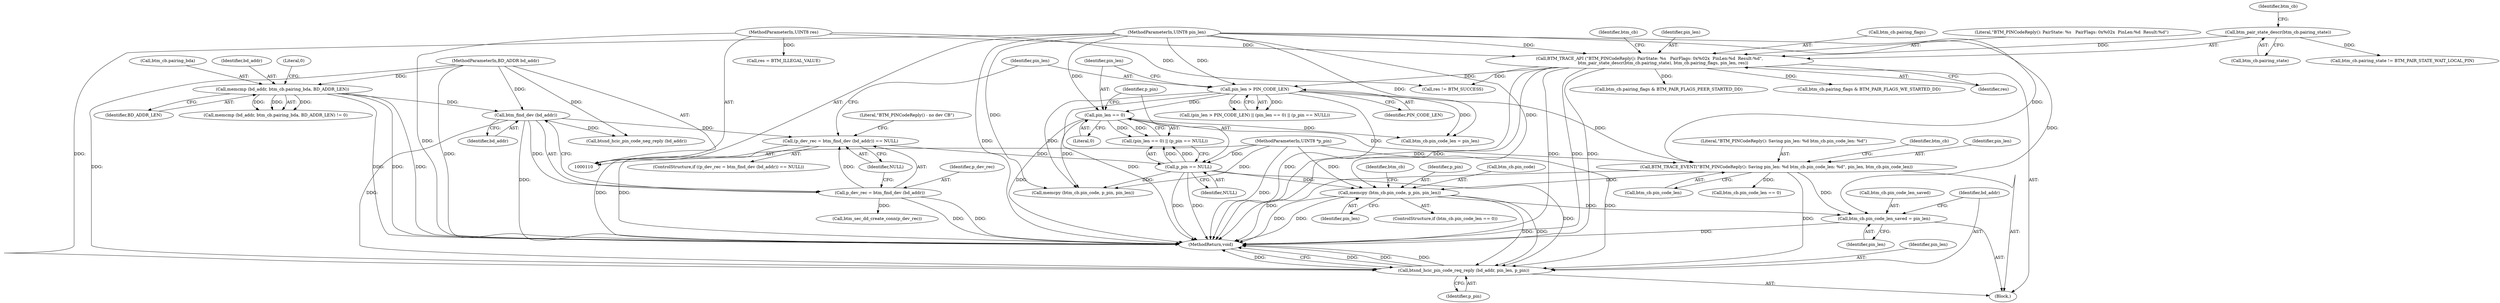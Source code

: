 digraph "0_Android_c677ee92595335233eb0e7b59809a1a94e7a678a@API" {
"1000359" [label="(Call,memcpy (btm_cb.pin_code, p_pin, pin_len))"];
"1000175" [label="(Call,p_pin == NULL)"];
"1000114" [label="(MethodParameterIn,UINT8 *p_pin)"];
"1000156" [label="(Call,(p_dev_rec = btm_find_dev (bd_addr)) == NULL)"];
"1000157" [label="(Call,p_dev_rec = btm_find_dev (bd_addr))"];
"1000159" [label="(Call,btm_find_dev (bd_addr))"];
"1000144" [label="(Call,memcmp (bd_addr, btm_cb.pairing_bda, BD_ADDR_LEN))"];
"1000111" [label="(MethodParameterIn,BD_ADDR bd_addr)"];
"1000347" [label="(Call,BTM_TRACE_EVENT(\"BTM_PINCodeReply(): Saving pin_len: %d btm_cb.pin_code_len: %d\", pin_len, btm_cb.pin_code_len))"];
"1000168" [label="(Call,pin_len > PIN_CODE_LEN)"];
"1000118" [label="(Call,BTM_TRACE_API (\"BTM_PINCodeReply(): PairState: %s   PairFlags: 0x%02x  PinLen:%d  Result:%d\",\n                    btm_pair_state_descr(btm_cb.pairing_state), btm_cb.pairing_flags, pin_len, res))"];
"1000120" [label="(Call,btm_pair_state_descr(btm_cb.pairing_state))"];
"1000113" [label="(MethodParameterIn,UINT8 pin_len)"];
"1000112" [label="(MethodParameterIn,UINT8 res)"];
"1000172" [label="(Call,pin_len == 0)"];
"1000365" [label="(Call,btm_cb.pin_code_len_saved = pin_len)"];
"1000370" [label="(Call,btsnd_hcic_pin_code_req_reply (bd_addr, pin_len, p_pin))"];
"1000369" [label="(Identifier,pin_len)"];
"1000157" [label="(Call,p_dev_rec = btm_find_dev (bd_addr))"];
"1000114" [label="(MethodParameterIn,UINT8 *p_pin)"];
"1000169" [label="(Identifier,pin_len)"];
"1000160" [label="(Identifier,bd_addr)"];
"1000347" [label="(Call,BTM_TRACE_EVENT(\"BTM_PINCodeReply(): Saving pin_len: %d btm_cb.pin_code_len: %d\", pin_len, btm_cb.pin_code_len))"];
"1000143" [label="(Call,memcmp (bd_addr, btm_cb.pairing_bda, BD_ADDR_LEN) != 0)"];
"1000146" [label="(Call,btm_cb.pairing_bda)"];
"1000167" [label="(Call,(pin_len > PIN_CODE_LEN) || (pin_len == 0) || (p_pin == NULL))"];
"1000172" [label="(Call,pin_len == 0)"];
"1000366" [label="(Call,btm_cb.pin_code_len_saved)"];
"1000113" [label="(MethodParameterIn,UINT8 pin_len)"];
"1000260" [label="(Call,memcpy (btm_cb.pin_code, p_pin, pin_len))"];
"1000367" [label="(Identifier,btm_cb)"];
"1000125" [label="(Identifier,btm_cb)"];
"1000145" [label="(Identifier,bd_addr)"];
"1000374" [label="(MethodReturn,void)"];
"1000174" [label="(Literal,0)"];
"1000116" [label="(Block,)"];
"1000178" [label="(Call,res = BTM_ILLEGAL_VALUE)"];
"1000161" [label="(Identifier,NULL)"];
"1000311" [label="(Call,btm_sec_dd_create_conn(p_dev_rec))"];
"1000132" [label="(Identifier,btm_cb)"];
"1000120" [label="(Call,btm_pair_state_descr(btm_cb.pairing_state))"];
"1000356" [label="(Identifier,btm_cb)"];
"1000177" [label="(Identifier,NULL)"];
"1000144" [label="(Call,memcmp (bd_addr, btm_cb.pairing_bda, BD_ADDR_LEN))"];
"1000111" [label="(MethodParameterIn,BD_ADDR bd_addr)"];
"1000127" [label="(Identifier,pin_len)"];
"1000212" [label="(Call,btsnd_hcic_pin_code_neg_reply (bd_addr))"];
"1000188" [label="(Call,btm_cb.pairing_flags & BTM_PAIR_FLAGS_PEER_STARTED_DD)"];
"1000124" [label="(Call,btm_cb.pairing_flags)"];
"1000365" [label="(Call,btm_cb.pin_code_len_saved = pin_len)"];
"1000164" [label="(Literal,\"BTM_PINCodeReply() - no dev CB\")"];
"1000112" [label="(MethodParameterIn,UINT8 res)"];
"1000159" [label="(Call,btm_find_dev (bd_addr))"];
"1000156" [label="(Call,(p_dev_rec = btm_find_dev (bd_addr)) == NULL)"];
"1000359" [label="(Call,memcpy (btm_cb.pin_code, p_pin, pin_len))"];
"1000354" [label="(Call,btm_cb.pin_code_len == 0)"];
"1000371" [label="(Identifier,bd_addr)"];
"1000175" [label="(Call,p_pin == NULL)"];
"1000176" [label="(Identifier,p_pin)"];
"1000170" [label="(Identifier,PIN_CODE_LEN)"];
"1000150" [label="(Literal,0)"];
"1000173" [label="(Identifier,pin_len)"];
"1000118" [label="(Call,BTM_TRACE_API (\"BTM_PINCodeReply(): PairState: %s   PairFlags: 0x%02x  PinLen:%d  Result:%d\",\n                    btm_pair_state_descr(btm_cb.pairing_state), btm_cb.pairing_flags, pin_len, res))"];
"1000364" [label="(Identifier,pin_len)"];
"1000238" [label="(Call,btm_cb.pairing_flags & BTM_PAIR_FLAGS_WE_STARTED_DD)"];
"1000158" [label="(Identifier,p_dev_rec)"];
"1000372" [label="(Identifier,pin_len)"];
"1000363" [label="(Identifier,p_pin)"];
"1000349" [label="(Identifier,pin_len)"];
"1000182" [label="(Call,res != BTM_SUCCESS)"];
"1000255" [label="(Call,btm_cb.pin_code_len = pin_len)"];
"1000121" [label="(Call,btm_cb.pairing_state)"];
"1000353" [label="(ControlStructure,if (btm_cb.pin_code_len == 0))"];
"1000171" [label="(Call,(pin_len == 0) || (p_pin == NULL))"];
"1000370" [label="(Call,btsnd_hcic_pin_code_req_reply (bd_addr, pin_len, p_pin))"];
"1000168" [label="(Call,pin_len > PIN_CODE_LEN)"];
"1000155" [label="(ControlStructure,if ((p_dev_rec = btm_find_dev (bd_addr)) == NULL))"];
"1000149" [label="(Identifier,BD_ADDR_LEN)"];
"1000119" [label="(Literal,\"BTM_PINCodeReply(): PairState: %s   PairFlags: 0x%02x  PinLen:%d  Result:%d\")"];
"1000350" [label="(Call,btm_cb.pin_code_len)"];
"1000360" [label="(Call,btm_cb.pin_code)"];
"1000373" [label="(Identifier,p_pin)"];
"1000130" [label="(Call,btm_cb.pairing_state != BTM_PAIR_STATE_WAIT_LOCAL_PIN)"];
"1000128" [label="(Identifier,res)"];
"1000348" [label="(Literal,\"BTM_PINCodeReply(): Saving pin_len: %d btm_cb.pin_code_len: %d\")"];
"1000359" -> "1000353"  [label="AST: "];
"1000359" -> "1000364"  [label="CFG: "];
"1000360" -> "1000359"  [label="AST: "];
"1000363" -> "1000359"  [label="AST: "];
"1000364" -> "1000359"  [label="AST: "];
"1000367" -> "1000359"  [label="CFG: "];
"1000359" -> "1000374"  [label="DDG: "];
"1000359" -> "1000374"  [label="DDG: "];
"1000175" -> "1000359"  [label="DDG: "];
"1000114" -> "1000359"  [label="DDG: "];
"1000347" -> "1000359"  [label="DDG: "];
"1000113" -> "1000359"  [label="DDG: "];
"1000359" -> "1000365"  [label="DDG: "];
"1000359" -> "1000370"  [label="DDG: "];
"1000359" -> "1000370"  [label="DDG: "];
"1000175" -> "1000171"  [label="AST: "];
"1000175" -> "1000177"  [label="CFG: "];
"1000176" -> "1000175"  [label="AST: "];
"1000177" -> "1000175"  [label="AST: "];
"1000171" -> "1000175"  [label="CFG: "];
"1000175" -> "1000374"  [label="DDG: "];
"1000175" -> "1000374"  [label="DDG: "];
"1000175" -> "1000171"  [label="DDG: "];
"1000175" -> "1000171"  [label="DDG: "];
"1000114" -> "1000175"  [label="DDG: "];
"1000156" -> "1000175"  [label="DDG: "];
"1000175" -> "1000260"  [label="DDG: "];
"1000175" -> "1000370"  [label="DDG: "];
"1000114" -> "1000110"  [label="AST: "];
"1000114" -> "1000374"  [label="DDG: "];
"1000114" -> "1000260"  [label="DDG: "];
"1000114" -> "1000370"  [label="DDG: "];
"1000156" -> "1000155"  [label="AST: "];
"1000156" -> "1000161"  [label="CFG: "];
"1000157" -> "1000156"  [label="AST: "];
"1000161" -> "1000156"  [label="AST: "];
"1000164" -> "1000156"  [label="CFG: "];
"1000169" -> "1000156"  [label="CFG: "];
"1000156" -> "1000374"  [label="DDG: "];
"1000156" -> "1000374"  [label="DDG: "];
"1000157" -> "1000156"  [label="DDG: "];
"1000159" -> "1000156"  [label="DDG: "];
"1000157" -> "1000159"  [label="CFG: "];
"1000158" -> "1000157"  [label="AST: "];
"1000159" -> "1000157"  [label="AST: "];
"1000161" -> "1000157"  [label="CFG: "];
"1000157" -> "1000374"  [label="DDG: "];
"1000157" -> "1000374"  [label="DDG: "];
"1000159" -> "1000157"  [label="DDG: "];
"1000157" -> "1000311"  [label="DDG: "];
"1000159" -> "1000160"  [label="CFG: "];
"1000160" -> "1000159"  [label="AST: "];
"1000159" -> "1000374"  [label="DDG: "];
"1000144" -> "1000159"  [label="DDG: "];
"1000111" -> "1000159"  [label="DDG: "];
"1000159" -> "1000212"  [label="DDG: "];
"1000159" -> "1000370"  [label="DDG: "];
"1000144" -> "1000143"  [label="AST: "];
"1000144" -> "1000149"  [label="CFG: "];
"1000145" -> "1000144"  [label="AST: "];
"1000146" -> "1000144"  [label="AST: "];
"1000149" -> "1000144"  [label="AST: "];
"1000150" -> "1000144"  [label="CFG: "];
"1000144" -> "1000374"  [label="DDG: "];
"1000144" -> "1000374"  [label="DDG: "];
"1000144" -> "1000374"  [label="DDG: "];
"1000144" -> "1000143"  [label="DDG: "];
"1000144" -> "1000143"  [label="DDG: "];
"1000144" -> "1000143"  [label="DDG: "];
"1000111" -> "1000144"  [label="DDG: "];
"1000111" -> "1000110"  [label="AST: "];
"1000111" -> "1000374"  [label="DDG: "];
"1000111" -> "1000212"  [label="DDG: "];
"1000111" -> "1000370"  [label="DDG: "];
"1000347" -> "1000116"  [label="AST: "];
"1000347" -> "1000350"  [label="CFG: "];
"1000348" -> "1000347"  [label="AST: "];
"1000349" -> "1000347"  [label="AST: "];
"1000350" -> "1000347"  [label="AST: "];
"1000356" -> "1000347"  [label="CFG: "];
"1000347" -> "1000374"  [label="DDG: "];
"1000168" -> "1000347"  [label="DDG: "];
"1000172" -> "1000347"  [label="DDG: "];
"1000113" -> "1000347"  [label="DDG: "];
"1000347" -> "1000354"  [label="DDG: "];
"1000347" -> "1000365"  [label="DDG: "];
"1000347" -> "1000370"  [label="DDG: "];
"1000168" -> "1000167"  [label="AST: "];
"1000168" -> "1000170"  [label="CFG: "];
"1000169" -> "1000168"  [label="AST: "];
"1000170" -> "1000168"  [label="AST: "];
"1000173" -> "1000168"  [label="CFG: "];
"1000167" -> "1000168"  [label="CFG: "];
"1000168" -> "1000374"  [label="DDG: "];
"1000168" -> "1000374"  [label="DDG: "];
"1000168" -> "1000167"  [label="DDG: "];
"1000168" -> "1000167"  [label="DDG: "];
"1000118" -> "1000168"  [label="DDG: "];
"1000113" -> "1000168"  [label="DDG: "];
"1000168" -> "1000172"  [label="DDG: "];
"1000168" -> "1000255"  [label="DDG: "];
"1000168" -> "1000260"  [label="DDG: "];
"1000118" -> "1000116"  [label="AST: "];
"1000118" -> "1000128"  [label="CFG: "];
"1000119" -> "1000118"  [label="AST: "];
"1000120" -> "1000118"  [label="AST: "];
"1000124" -> "1000118"  [label="AST: "];
"1000127" -> "1000118"  [label="AST: "];
"1000128" -> "1000118"  [label="AST: "];
"1000132" -> "1000118"  [label="CFG: "];
"1000118" -> "1000374"  [label="DDG: "];
"1000118" -> "1000374"  [label="DDG: "];
"1000118" -> "1000374"  [label="DDG: "];
"1000118" -> "1000374"  [label="DDG: "];
"1000118" -> "1000374"  [label="DDG: "];
"1000120" -> "1000118"  [label="DDG: "];
"1000113" -> "1000118"  [label="DDG: "];
"1000112" -> "1000118"  [label="DDG: "];
"1000118" -> "1000182"  [label="DDG: "];
"1000118" -> "1000188"  [label="DDG: "];
"1000118" -> "1000238"  [label="DDG: "];
"1000120" -> "1000121"  [label="CFG: "];
"1000121" -> "1000120"  [label="AST: "];
"1000125" -> "1000120"  [label="CFG: "];
"1000120" -> "1000130"  [label="DDG: "];
"1000113" -> "1000110"  [label="AST: "];
"1000113" -> "1000374"  [label="DDG: "];
"1000113" -> "1000172"  [label="DDG: "];
"1000113" -> "1000255"  [label="DDG: "];
"1000113" -> "1000260"  [label="DDG: "];
"1000113" -> "1000365"  [label="DDG: "];
"1000113" -> "1000370"  [label="DDG: "];
"1000112" -> "1000110"  [label="AST: "];
"1000112" -> "1000374"  [label="DDG: "];
"1000112" -> "1000178"  [label="DDG: "];
"1000112" -> "1000182"  [label="DDG: "];
"1000172" -> "1000171"  [label="AST: "];
"1000172" -> "1000174"  [label="CFG: "];
"1000173" -> "1000172"  [label="AST: "];
"1000174" -> "1000172"  [label="AST: "];
"1000176" -> "1000172"  [label="CFG: "];
"1000171" -> "1000172"  [label="CFG: "];
"1000172" -> "1000374"  [label="DDG: "];
"1000172" -> "1000171"  [label="DDG: "];
"1000172" -> "1000171"  [label="DDG: "];
"1000172" -> "1000255"  [label="DDG: "];
"1000172" -> "1000260"  [label="DDG: "];
"1000365" -> "1000116"  [label="AST: "];
"1000365" -> "1000369"  [label="CFG: "];
"1000366" -> "1000365"  [label="AST: "];
"1000369" -> "1000365"  [label="AST: "];
"1000371" -> "1000365"  [label="CFG: "];
"1000365" -> "1000374"  [label="DDG: "];
"1000370" -> "1000116"  [label="AST: "];
"1000370" -> "1000373"  [label="CFG: "];
"1000371" -> "1000370"  [label="AST: "];
"1000372" -> "1000370"  [label="AST: "];
"1000373" -> "1000370"  [label="AST: "];
"1000374" -> "1000370"  [label="CFG: "];
"1000370" -> "1000374"  [label="DDG: "];
"1000370" -> "1000374"  [label="DDG: "];
"1000370" -> "1000374"  [label="DDG: "];
"1000370" -> "1000374"  [label="DDG: "];
}

